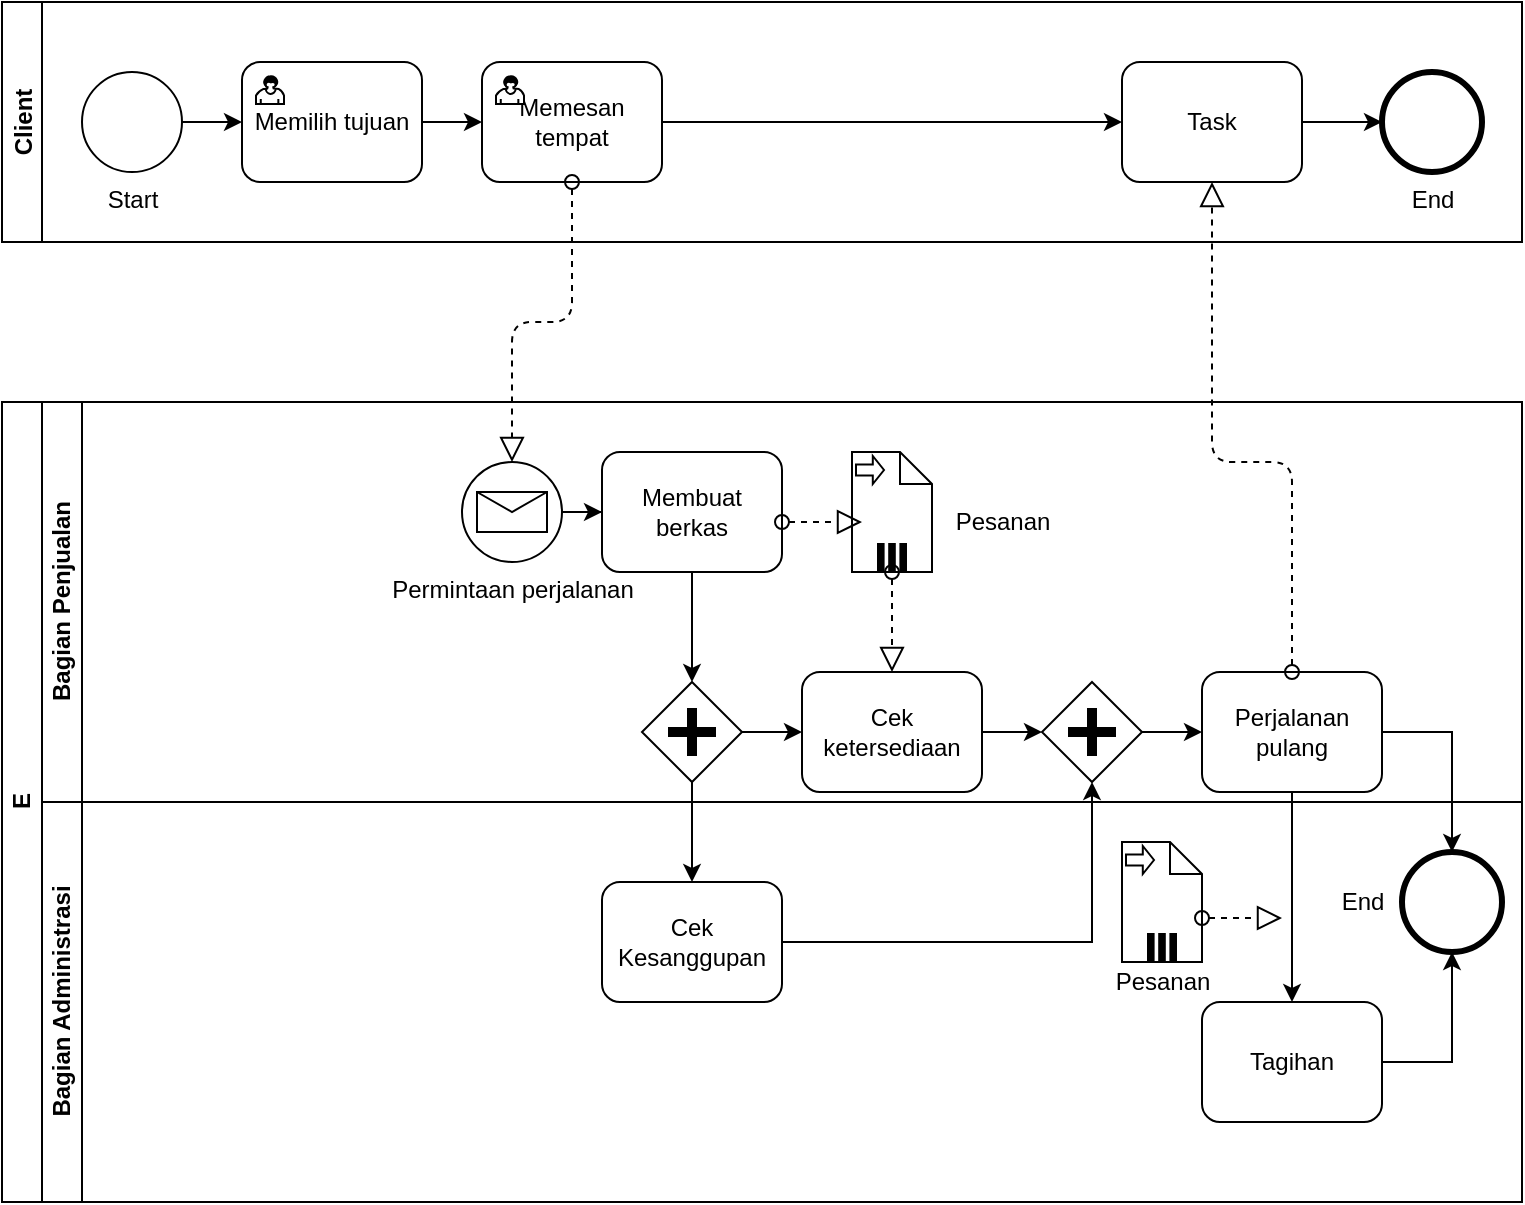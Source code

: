 <mxfile version="13.7.1" type="github">
  <diagram id="rntQ7MFs9RyXZs8C_t1R" name="Page-1">
    <mxGraphModel dx="868" dy="455" grid="1" gridSize="10" guides="1" tooltips="1" connect="1" arrows="1" fold="1" page="1" pageScale="1" pageWidth="850" pageHeight="1100" math="0" shadow="0">
      <root>
        <mxCell id="0" />
        <mxCell id="1" parent="0" />
        <mxCell id="z7o3CKTYqqBQ7aBaNFPh-1" value="Client" style="swimlane;startSize=20;horizontal=0;" vertex="1" parent="1">
          <mxGeometry x="40" y="80" width="760" height="120" as="geometry" />
        </mxCell>
        <mxCell id="z7o3CKTYqqBQ7aBaNFPh-34" style="edgeStyle=orthogonalEdgeStyle;rounded=0;orthogonalLoop=1;jettySize=auto;html=1;" edge="1" parent="z7o3CKTYqqBQ7aBaNFPh-1" source="z7o3CKTYqqBQ7aBaNFPh-7" target="z7o3CKTYqqBQ7aBaNFPh-10">
          <mxGeometry relative="1" as="geometry" />
        </mxCell>
        <mxCell id="z7o3CKTYqqBQ7aBaNFPh-7" value="&lt;div&gt;Start&lt;/div&gt;" style="shape=mxgraph.bpmn.shape;html=1;verticalLabelPosition=bottom;labelBackgroundColor=#ffffff;verticalAlign=top;align=center;perimeter=ellipsePerimeter;outlineConnect=0;outline=standard;symbol=general;" vertex="1" parent="z7o3CKTYqqBQ7aBaNFPh-1">
          <mxGeometry x="40" y="35" width="50" height="50" as="geometry" />
        </mxCell>
        <mxCell id="z7o3CKTYqqBQ7aBaNFPh-35" style="edgeStyle=orthogonalEdgeStyle;rounded=0;orthogonalLoop=1;jettySize=auto;html=1;" edge="1" parent="z7o3CKTYqqBQ7aBaNFPh-1" source="z7o3CKTYqqBQ7aBaNFPh-10" target="z7o3CKTYqqBQ7aBaNFPh-14">
          <mxGeometry relative="1" as="geometry" />
        </mxCell>
        <mxCell id="z7o3CKTYqqBQ7aBaNFPh-10" value="Memilih tujuan" style="html=1;whiteSpace=wrap;rounded=1;dropTarget=0;" vertex="1" parent="z7o3CKTYqqBQ7aBaNFPh-1">
          <mxGeometry x="120" y="30" width="90" height="60" as="geometry" />
        </mxCell>
        <mxCell id="z7o3CKTYqqBQ7aBaNFPh-11" value="" style="html=1;shape=mxgraph.bpmn.user_task;outlineConnect=0;" vertex="1" parent="z7o3CKTYqqBQ7aBaNFPh-10">
          <mxGeometry width="14" height="14" relative="1" as="geometry">
            <mxPoint x="7" y="7" as="offset" />
          </mxGeometry>
        </mxCell>
        <mxCell id="z7o3CKTYqqBQ7aBaNFPh-36" style="edgeStyle=orthogonalEdgeStyle;rounded=0;orthogonalLoop=1;jettySize=auto;html=1;entryX=0;entryY=0.5;entryDx=0;entryDy=0;" edge="1" parent="z7o3CKTYqqBQ7aBaNFPh-1" source="z7o3CKTYqqBQ7aBaNFPh-14" target="z7o3CKTYqqBQ7aBaNFPh-17">
          <mxGeometry relative="1" as="geometry" />
        </mxCell>
        <mxCell id="z7o3CKTYqqBQ7aBaNFPh-14" value="Memesan tempat" style="html=1;whiteSpace=wrap;rounded=1;dropTarget=0;" vertex="1" parent="z7o3CKTYqqBQ7aBaNFPh-1">
          <mxGeometry x="240" y="30" width="90" height="60" as="geometry" />
        </mxCell>
        <mxCell id="z7o3CKTYqqBQ7aBaNFPh-15" value="" style="html=1;shape=mxgraph.bpmn.user_task;outlineConnect=0;" vertex="1" parent="z7o3CKTYqqBQ7aBaNFPh-14">
          <mxGeometry width="14" height="14" relative="1" as="geometry">
            <mxPoint x="7" y="7" as="offset" />
          </mxGeometry>
        </mxCell>
        <mxCell id="z7o3CKTYqqBQ7aBaNFPh-38" style="edgeStyle=orthogonalEdgeStyle;rounded=0;orthogonalLoop=1;jettySize=auto;html=1;" edge="1" parent="z7o3CKTYqqBQ7aBaNFPh-1" source="z7o3CKTYqqBQ7aBaNFPh-17" target="z7o3CKTYqqBQ7aBaNFPh-37">
          <mxGeometry relative="1" as="geometry" />
        </mxCell>
        <mxCell id="z7o3CKTYqqBQ7aBaNFPh-17" value="Task" style="shape=ext;rounded=1;html=1;whiteSpace=wrap;" vertex="1" parent="z7o3CKTYqqBQ7aBaNFPh-1">
          <mxGeometry x="560" y="30" width="90" height="60" as="geometry" />
        </mxCell>
        <mxCell id="z7o3CKTYqqBQ7aBaNFPh-37" value="End" style="shape=mxgraph.bpmn.shape;html=1;verticalLabelPosition=bottom;labelBackgroundColor=#ffffff;verticalAlign=top;align=center;perimeter=ellipsePerimeter;outlineConnect=0;outline=end;symbol=general;" vertex="1" parent="z7o3CKTYqqBQ7aBaNFPh-1">
          <mxGeometry x="690" y="35" width="50" height="50" as="geometry" />
        </mxCell>
        <mxCell id="z7o3CKTYqqBQ7aBaNFPh-3" value="E" style="swimlane;html=1;childLayout=stackLayout;resizeParent=1;resizeParentMax=0;horizontal=0;startSize=20;horizontalStack=0;" vertex="1" parent="1">
          <mxGeometry x="40" y="280" width="760" height="400" as="geometry" />
        </mxCell>
        <mxCell id="z7o3CKTYqqBQ7aBaNFPh-5" value="Bagian Penjualan" style="swimlane;html=1;startSize=20;horizontal=0;" vertex="1" parent="z7o3CKTYqqBQ7aBaNFPh-3">
          <mxGeometry x="20" width="740" height="200" as="geometry" />
        </mxCell>
        <mxCell id="z7o3CKTYqqBQ7aBaNFPh-23" value="" style="shape=note;whiteSpace=wrap;size=16;html=1;dropTarget=0;" vertex="1" parent="z7o3CKTYqqBQ7aBaNFPh-5">
          <mxGeometry x="405" y="25" width="40" height="60" as="geometry" />
        </mxCell>
        <mxCell id="z7o3CKTYqqBQ7aBaNFPh-24" value="" style="html=1;shape=singleArrow;arrowWidth=0.4;arrowSize=0.4;outlineConnect=0;" vertex="1" parent="z7o3CKTYqqBQ7aBaNFPh-23">
          <mxGeometry width="14" height="14" relative="1" as="geometry">
            <mxPoint x="2" y="2" as="offset" />
          </mxGeometry>
        </mxCell>
        <mxCell id="z7o3CKTYqqBQ7aBaNFPh-25" value="" style="html=1;whiteSpace=wrap;shape=parallelMarker;outlineConnect=0;" vertex="1" parent="z7o3CKTYqqBQ7aBaNFPh-23">
          <mxGeometry x="0.5" y="1" width="14" height="14" relative="1" as="geometry">
            <mxPoint x="-7" y="-14" as="offset" />
          </mxGeometry>
        </mxCell>
        <mxCell id="z7o3CKTYqqBQ7aBaNFPh-40" style="edgeStyle=orthogonalEdgeStyle;rounded=0;orthogonalLoop=1;jettySize=auto;html=1;" edge="1" parent="z7o3CKTYqqBQ7aBaNFPh-5" source="z7o3CKTYqqBQ7aBaNFPh-18" target="z7o3CKTYqqBQ7aBaNFPh-19">
          <mxGeometry relative="1" as="geometry" />
        </mxCell>
        <mxCell id="z7o3CKTYqqBQ7aBaNFPh-18" value="Permintaan perjalanan" style="shape=mxgraph.bpmn.shape;html=1;verticalLabelPosition=bottom;labelBackgroundColor=#ffffff;verticalAlign=top;align=center;perimeter=ellipsePerimeter;outlineConnect=0;outline=standard;symbol=message;" vertex="1" parent="z7o3CKTYqqBQ7aBaNFPh-5">
          <mxGeometry x="210" y="30" width="50" height="50" as="geometry" />
        </mxCell>
        <mxCell id="z7o3CKTYqqBQ7aBaNFPh-41" style="edgeStyle=orthogonalEdgeStyle;rounded=0;orthogonalLoop=1;jettySize=auto;html=1;" edge="1" parent="z7o3CKTYqqBQ7aBaNFPh-5" source="z7o3CKTYqqBQ7aBaNFPh-19" target="z7o3CKTYqqBQ7aBaNFPh-21">
          <mxGeometry relative="1" as="geometry" />
        </mxCell>
        <mxCell id="z7o3CKTYqqBQ7aBaNFPh-19" value="Membuat berkas" style="shape=ext;rounded=1;html=1;whiteSpace=wrap;" vertex="1" parent="z7o3CKTYqqBQ7aBaNFPh-5">
          <mxGeometry x="280" y="25" width="90" height="60" as="geometry" />
        </mxCell>
        <mxCell id="z7o3CKTYqqBQ7aBaNFPh-46" value="" style="startArrow=oval;startFill=0;startSize=7;endArrow=block;endFill=0;endSize=10;dashed=1;html=1;exitX=0.5;exitY=1;exitDx=0;exitDy=0;entryX=0.5;entryY=0;entryDx=0;entryDy=0;" edge="1" parent="z7o3CKTYqqBQ7aBaNFPh-5" source="z7o3CKTYqqBQ7aBaNFPh-25" target="z7o3CKTYqqBQ7aBaNFPh-26">
          <mxGeometry width="100" relative="1" as="geometry">
            <mxPoint x="470" y="60" as="sourcePoint" />
            <mxPoint x="570" y="60" as="targetPoint" />
          </mxGeometry>
        </mxCell>
        <mxCell id="z7o3CKTYqqBQ7aBaNFPh-47" style="edgeStyle=orthogonalEdgeStyle;rounded=0;orthogonalLoop=1;jettySize=auto;html=1;entryX=0;entryY=0.5;entryDx=0;entryDy=0;" edge="1" parent="z7o3CKTYqqBQ7aBaNFPh-5" source="z7o3CKTYqqBQ7aBaNFPh-21" target="z7o3CKTYqqBQ7aBaNFPh-26">
          <mxGeometry relative="1" as="geometry" />
        </mxCell>
        <mxCell id="z7o3CKTYqqBQ7aBaNFPh-57" value="Pesanan" style="text;html=1;align=center;verticalAlign=middle;resizable=0;points=[];autosize=1;" vertex="1" parent="z7o3CKTYqqBQ7aBaNFPh-5">
          <mxGeometry x="445" y="50" width="70" height="20" as="geometry" />
        </mxCell>
        <mxCell id="z7o3CKTYqqBQ7aBaNFPh-21" value="" style="shape=mxgraph.bpmn.shape;html=1;verticalLabelPosition=bottom;labelBackgroundColor=#ffffff;verticalAlign=top;align=center;perimeter=rhombusPerimeter;background=gateway;outlineConnect=0;outline=none;symbol=parallelGw;" vertex="1" parent="z7o3CKTYqqBQ7aBaNFPh-5">
          <mxGeometry x="300" y="140" width="50" height="50" as="geometry" />
        </mxCell>
        <mxCell id="z7o3CKTYqqBQ7aBaNFPh-48" style="edgeStyle=orthogonalEdgeStyle;rounded=0;orthogonalLoop=1;jettySize=auto;html=1;entryX=0;entryY=0.5;entryDx=0;entryDy=0;" edge="1" parent="z7o3CKTYqqBQ7aBaNFPh-5" source="z7o3CKTYqqBQ7aBaNFPh-26" target="z7o3CKTYqqBQ7aBaNFPh-27">
          <mxGeometry relative="1" as="geometry" />
        </mxCell>
        <mxCell id="z7o3CKTYqqBQ7aBaNFPh-26" value="Cek ketersediaan" style="shape=ext;rounded=1;html=1;whiteSpace=wrap;" vertex="1" parent="z7o3CKTYqqBQ7aBaNFPh-5">
          <mxGeometry x="380" y="135" width="90" height="60" as="geometry" />
        </mxCell>
        <mxCell id="z7o3CKTYqqBQ7aBaNFPh-49" style="edgeStyle=orthogonalEdgeStyle;rounded=0;orthogonalLoop=1;jettySize=auto;html=1;" edge="1" parent="z7o3CKTYqqBQ7aBaNFPh-5" source="z7o3CKTYqqBQ7aBaNFPh-27" target="z7o3CKTYqqBQ7aBaNFPh-28">
          <mxGeometry relative="1" as="geometry" />
        </mxCell>
        <mxCell id="z7o3CKTYqqBQ7aBaNFPh-27" value="" style="shape=mxgraph.bpmn.shape;html=1;verticalLabelPosition=bottom;labelBackgroundColor=#ffffff;verticalAlign=top;align=center;perimeter=rhombusPerimeter;background=gateway;outlineConnect=0;outline=none;symbol=parallelGw;" vertex="1" parent="z7o3CKTYqqBQ7aBaNFPh-5">
          <mxGeometry x="500" y="140" width="50" height="50" as="geometry" />
        </mxCell>
        <mxCell id="z7o3CKTYqqBQ7aBaNFPh-28" value="Perjalanan pulang" style="shape=ext;rounded=1;html=1;whiteSpace=wrap;" vertex="1" parent="z7o3CKTYqqBQ7aBaNFPh-5">
          <mxGeometry x="580" y="135" width="90" height="60" as="geometry" />
        </mxCell>
        <mxCell id="z7o3CKTYqqBQ7aBaNFPh-42" style="edgeStyle=orthogonalEdgeStyle;rounded=0;orthogonalLoop=1;jettySize=auto;html=1;exitX=0.5;exitY=1;exitDx=0;exitDy=0;" edge="1" parent="z7o3CKTYqqBQ7aBaNFPh-3" source="z7o3CKTYqqBQ7aBaNFPh-21" target="z7o3CKTYqqBQ7aBaNFPh-22">
          <mxGeometry relative="1" as="geometry" />
        </mxCell>
        <mxCell id="z7o3CKTYqqBQ7aBaNFPh-6" value="Bagian Administrasi" style="swimlane;html=1;startSize=20;horizontal=0;" vertex="1" parent="z7o3CKTYqqBQ7aBaNFPh-3">
          <mxGeometry x="20" y="200" width="740" height="200" as="geometry" />
        </mxCell>
        <mxCell id="z7o3CKTYqqBQ7aBaNFPh-58" value="End" style="text;html=1;align=center;verticalAlign=middle;resizable=0;points=[];autosize=1;" vertex="1" parent="z7o3CKTYqqBQ7aBaNFPh-6">
          <mxGeometry x="640" y="40" width="40" height="20" as="geometry" />
        </mxCell>
        <mxCell id="z7o3CKTYqqBQ7aBaNFPh-54" value="" style="shape=mxgraph.bpmn.shape;html=1;verticalLabelPosition=bottom;labelBackgroundColor=#ffffff;verticalAlign=top;align=center;perimeter=ellipsePerimeter;outlineConnect=0;outline=end;symbol=general;" vertex="1" parent="z7o3CKTYqqBQ7aBaNFPh-6">
          <mxGeometry x="680" y="25" width="50" height="50" as="geometry" />
        </mxCell>
        <mxCell id="z7o3CKTYqqBQ7aBaNFPh-31" value="" style="shape=note;whiteSpace=wrap;size=16;html=1;dropTarget=0;" vertex="1" parent="z7o3CKTYqqBQ7aBaNFPh-6">
          <mxGeometry x="540" y="20" width="40" height="60" as="geometry" />
        </mxCell>
        <mxCell id="z7o3CKTYqqBQ7aBaNFPh-32" value="" style="html=1;shape=singleArrow;arrowWidth=0.4;arrowSize=0.4;outlineConnect=0;" vertex="1" parent="z7o3CKTYqqBQ7aBaNFPh-31">
          <mxGeometry width="14" height="14" relative="1" as="geometry">
            <mxPoint x="2" y="2" as="offset" />
          </mxGeometry>
        </mxCell>
        <mxCell id="z7o3CKTYqqBQ7aBaNFPh-33" value="" style="html=1;whiteSpace=wrap;shape=parallelMarker;outlineConnect=0;" vertex="1" parent="z7o3CKTYqqBQ7aBaNFPh-31">
          <mxGeometry x="0.5" y="1" width="14" height="14" relative="1" as="geometry">
            <mxPoint x="-7" y="-14" as="offset" />
          </mxGeometry>
        </mxCell>
        <mxCell id="z7o3CKTYqqBQ7aBaNFPh-22" value="Cek Kesanggupan" style="shape=ext;rounded=1;html=1;whiteSpace=wrap;" vertex="1" parent="z7o3CKTYqqBQ7aBaNFPh-6">
          <mxGeometry x="280" y="40" width="90" height="60" as="geometry" />
        </mxCell>
        <mxCell id="z7o3CKTYqqBQ7aBaNFPh-56" style="edgeStyle=orthogonalEdgeStyle;rounded=0;orthogonalLoop=1;jettySize=auto;html=1;" edge="1" parent="z7o3CKTYqqBQ7aBaNFPh-6" source="z7o3CKTYqqBQ7aBaNFPh-30" target="z7o3CKTYqqBQ7aBaNFPh-54">
          <mxGeometry relative="1" as="geometry" />
        </mxCell>
        <mxCell id="z7o3CKTYqqBQ7aBaNFPh-59" value="Pesanan" style="text;html=1;align=center;verticalAlign=middle;resizable=0;points=[];autosize=1;" vertex="1" parent="z7o3CKTYqqBQ7aBaNFPh-6">
          <mxGeometry x="525" y="80" width="70" height="20" as="geometry" />
        </mxCell>
        <mxCell id="z7o3CKTYqqBQ7aBaNFPh-30" value="Tagihan" style="shape=ext;rounded=1;html=1;whiteSpace=wrap;" vertex="1" parent="z7o3CKTYqqBQ7aBaNFPh-6">
          <mxGeometry x="580" y="100" width="90" height="60" as="geometry" />
        </mxCell>
        <mxCell id="z7o3CKTYqqBQ7aBaNFPh-50" style="edgeStyle=orthogonalEdgeStyle;rounded=0;orthogonalLoop=1;jettySize=auto;html=1;entryX=0.5;entryY=1;entryDx=0;entryDy=0;" edge="1" parent="z7o3CKTYqqBQ7aBaNFPh-3" source="z7o3CKTYqqBQ7aBaNFPh-22" target="z7o3CKTYqqBQ7aBaNFPh-27">
          <mxGeometry relative="1" as="geometry" />
        </mxCell>
        <mxCell id="z7o3CKTYqqBQ7aBaNFPh-51" style="edgeStyle=orthogonalEdgeStyle;rounded=0;orthogonalLoop=1;jettySize=auto;html=1;entryX=0.5;entryY=0;entryDx=0;entryDy=0;" edge="1" parent="z7o3CKTYqqBQ7aBaNFPh-3" source="z7o3CKTYqqBQ7aBaNFPh-28" target="z7o3CKTYqqBQ7aBaNFPh-30">
          <mxGeometry relative="1" as="geometry">
            <Array as="points">
              <mxPoint x="645" y="250" />
              <mxPoint x="645" y="250" />
            </Array>
          </mxGeometry>
        </mxCell>
        <mxCell id="z7o3CKTYqqBQ7aBaNFPh-55" style="edgeStyle=orthogonalEdgeStyle;rounded=0;orthogonalLoop=1;jettySize=auto;html=1;entryX=0.5;entryY=0;entryDx=0;entryDy=0;" edge="1" parent="z7o3CKTYqqBQ7aBaNFPh-3" source="z7o3CKTYqqBQ7aBaNFPh-28" target="z7o3CKTYqqBQ7aBaNFPh-54">
          <mxGeometry relative="1" as="geometry" />
        </mxCell>
        <mxCell id="z7o3CKTYqqBQ7aBaNFPh-44" value="" style="startArrow=oval;startFill=0;startSize=7;endArrow=block;endFill=0;endSize=10;dashed=1;html=1;exitX=0.5;exitY=1;exitDx=0;exitDy=0;entryX=0.5;entryY=0;entryDx=0;entryDy=0;" edge="1" parent="1" source="z7o3CKTYqqBQ7aBaNFPh-14" target="z7o3CKTYqqBQ7aBaNFPh-18">
          <mxGeometry width="100" relative="1" as="geometry">
            <mxPoint x="380" y="290" as="sourcePoint" />
            <mxPoint x="480" y="290" as="targetPoint" />
            <Array as="points">
              <mxPoint x="325" y="240" />
              <mxPoint x="295" y="240" />
            </Array>
          </mxGeometry>
        </mxCell>
        <mxCell id="z7o3CKTYqqBQ7aBaNFPh-45" value="" style="startArrow=oval;startFill=0;startSize=7;endArrow=block;endFill=0;endSize=10;dashed=1;html=1;" edge="1" parent="1">
          <mxGeometry width="100" relative="1" as="geometry">
            <mxPoint x="430" y="340" as="sourcePoint" />
            <mxPoint x="470" y="340" as="targetPoint" />
          </mxGeometry>
        </mxCell>
        <mxCell id="z7o3CKTYqqBQ7aBaNFPh-53" value="" style="startArrow=oval;startFill=0;startSize=7;endArrow=block;endFill=0;endSize=10;dashed=1;html=1;exitX=0;exitY=0;exitDx=40;exitDy=38;exitPerimeter=0;" edge="1" parent="1" source="z7o3CKTYqqBQ7aBaNFPh-31">
          <mxGeometry width="100" relative="1" as="geometry">
            <mxPoint x="380" y="500" as="sourcePoint" />
            <mxPoint x="680" y="538" as="targetPoint" />
          </mxGeometry>
        </mxCell>
        <mxCell id="z7o3CKTYqqBQ7aBaNFPh-60" value="" style="startArrow=oval;startFill=0;startSize=7;endArrow=block;endFill=0;endSize=10;dashed=1;html=1;entryX=0.5;entryY=1;entryDx=0;entryDy=0;exitX=0.5;exitY=0;exitDx=0;exitDy=0;" edge="1" parent="1" source="z7o3CKTYqqBQ7aBaNFPh-28" target="z7o3CKTYqqBQ7aBaNFPh-17">
          <mxGeometry width="100" relative="1" as="geometry">
            <mxPoint x="380" y="290" as="sourcePoint" />
            <mxPoint x="480" y="290" as="targetPoint" />
            <Array as="points">
              <mxPoint x="685" y="310" />
              <mxPoint x="645" y="310" />
            </Array>
          </mxGeometry>
        </mxCell>
      </root>
    </mxGraphModel>
  </diagram>
</mxfile>

